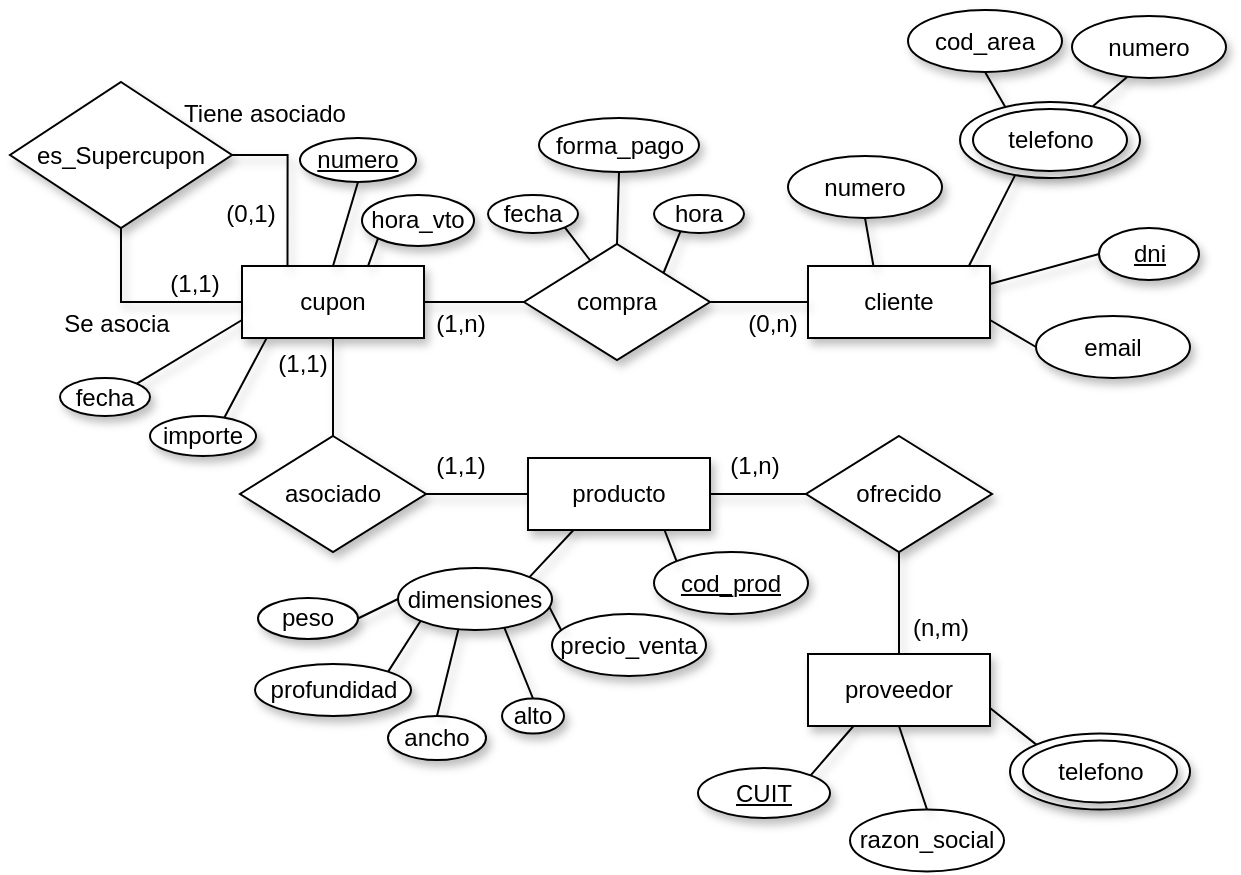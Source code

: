<mxfile version="27.1.4">
  <diagram name="Página-1" id="NsbY3Jozb2LcnTB6moKm">
    <mxGraphModel dx="1650" dy="497" grid="0" gridSize="10" guides="1" tooltips="1" connect="1" arrows="1" fold="1" page="0" pageScale="1" pageWidth="827" pageHeight="1169" math="0" shadow="0">
      <root>
        <mxCell id="0" />
        <mxCell id="1" parent="0" />
        <mxCell id="DIN5iSnJz-HfGFqmL-08-11" style="edgeStyle=orthogonalEdgeStyle;rounded=0;orthogonalLoop=1;jettySize=auto;html=1;exitX=1;exitY=0.5;exitDx=0;exitDy=0;entryX=0;entryY=0.5;entryDx=0;entryDy=0;endArrow=none;startFill=0;shadow=1;" edge="1" parent="1" source="DIN5iSnJz-HfGFqmL-08-1" target="DIN5iSnJz-HfGFqmL-08-3">
          <mxGeometry relative="1" as="geometry" />
        </mxCell>
        <mxCell id="DIN5iSnJz-HfGFqmL-08-1" value="cupon" style="rounded=0;whiteSpace=wrap;html=1;shadow=1;" vertex="1" parent="1">
          <mxGeometry x="-235" y="217" width="91" height="36" as="geometry" />
        </mxCell>
        <mxCell id="DIN5iSnJz-HfGFqmL-08-2" value="cliente" style="rounded=0;whiteSpace=wrap;html=1;shadow=1;" vertex="1" parent="1">
          <mxGeometry x="48" y="217" width="91" height="36" as="geometry" />
        </mxCell>
        <mxCell id="DIN5iSnJz-HfGFqmL-08-12" value="" style="edgeStyle=orthogonalEdgeStyle;rounded=0;orthogonalLoop=1;jettySize=auto;html=1;endArrow=none;startFill=0;shadow=1;" edge="1" parent="1" source="DIN5iSnJz-HfGFqmL-08-3" target="DIN5iSnJz-HfGFqmL-08-2">
          <mxGeometry relative="1" as="geometry" />
        </mxCell>
        <mxCell id="DIN5iSnJz-HfGFqmL-08-3" value="compra" style="rhombus;whiteSpace=wrap;html=1;shadow=1;" vertex="1" parent="1">
          <mxGeometry x="-94" y="206" width="93" height="58" as="geometry" />
        </mxCell>
        <mxCell id="DIN5iSnJz-HfGFqmL-08-5" style="edgeStyle=orthogonalEdgeStyle;rounded=0;orthogonalLoop=1;jettySize=auto;html=1;entryX=0.25;entryY=0;entryDx=0;entryDy=0;endArrow=none;startFill=0;shadow=1;" edge="1" parent="1" source="DIN5iSnJz-HfGFqmL-08-4" target="DIN5iSnJz-HfGFqmL-08-1">
          <mxGeometry relative="1" as="geometry" />
        </mxCell>
        <mxCell id="DIN5iSnJz-HfGFqmL-08-6" style="edgeStyle=orthogonalEdgeStyle;rounded=0;orthogonalLoop=1;jettySize=auto;html=1;exitX=0.5;exitY=1;exitDx=0;exitDy=0;entryX=0;entryY=0.5;entryDx=0;entryDy=0;endArrow=none;startFill=0;shadow=1;" edge="1" parent="1" source="DIN5iSnJz-HfGFqmL-08-4" target="DIN5iSnJz-HfGFqmL-08-1">
          <mxGeometry relative="1" as="geometry" />
        </mxCell>
        <mxCell id="DIN5iSnJz-HfGFqmL-08-4" value="es_Supercupon" style="rhombus;whiteSpace=wrap;html=1;shadow=1;" vertex="1" parent="1">
          <mxGeometry x="-351" y="125" width="111" height="73" as="geometry" />
        </mxCell>
        <mxCell id="DIN5iSnJz-HfGFqmL-08-7" value="(1,1)" style="text;html=1;align=center;verticalAlign=middle;resizable=0;points=[];autosize=1;strokeColor=none;fillColor=none;shadow=1;" vertex="1" parent="1">
          <mxGeometry x="-281" y="213" width="43" height="26" as="geometry" />
        </mxCell>
        <mxCell id="DIN5iSnJz-HfGFqmL-08-8" value="(0,1)" style="text;html=1;align=center;verticalAlign=middle;resizable=0;points=[];autosize=1;strokeColor=none;fillColor=none;shadow=1;" vertex="1" parent="1">
          <mxGeometry x="-253" y="178" width="43" height="26" as="geometry" />
        </mxCell>
        <mxCell id="DIN5iSnJz-HfGFqmL-08-9" value="Tiene asociado" style="text;html=1;align=center;verticalAlign=middle;resizable=0;points=[];autosize=1;strokeColor=none;fillColor=none;shadow=1;" vertex="1" parent="1">
          <mxGeometry x="-274" y="128" width="99" height="26" as="geometry" />
        </mxCell>
        <mxCell id="DIN5iSnJz-HfGFqmL-08-10" value="Se asocia" style="text;html=1;align=center;verticalAlign=middle;resizable=0;points=[];autosize=1;strokeColor=none;fillColor=none;shadow=1;" vertex="1" parent="1">
          <mxGeometry x="-334" y="233" width="71" height="26" as="geometry" />
        </mxCell>
        <mxCell id="DIN5iSnJz-HfGFqmL-08-13" value="(1,n)" style="text;html=1;align=center;verticalAlign=middle;resizable=0;points=[];autosize=1;strokeColor=none;fillColor=none;shadow=1;" vertex="1" parent="1">
          <mxGeometry x="-148" y="233" width="43" height="26" as="geometry" />
        </mxCell>
        <mxCell id="DIN5iSnJz-HfGFqmL-08-14" value="(0,n)" style="text;html=1;align=center;verticalAlign=middle;resizable=0;points=[];autosize=1;strokeColor=none;fillColor=none;shadow=1;" vertex="1" parent="1">
          <mxGeometry x="8" y="233" width="43" height="26" as="geometry" />
        </mxCell>
        <mxCell id="DIN5iSnJz-HfGFqmL-08-21" style="edgeStyle=orthogonalEdgeStyle;rounded=0;orthogonalLoop=1;jettySize=auto;html=1;endArrow=none;startFill=0;shadow=1;" edge="1" parent="1" source="DIN5iSnJz-HfGFqmL-08-15" target="DIN5iSnJz-HfGFqmL-08-17">
          <mxGeometry relative="1" as="geometry" />
        </mxCell>
        <mxCell id="DIN5iSnJz-HfGFqmL-08-22" value="" style="edgeStyle=orthogonalEdgeStyle;rounded=0;orthogonalLoop=1;jettySize=auto;html=1;endArrow=none;startFill=0;shadow=1;" edge="1" parent="1" source="DIN5iSnJz-HfGFqmL-08-15" target="DIN5iSnJz-HfGFqmL-08-1">
          <mxGeometry relative="1" as="geometry" />
        </mxCell>
        <mxCell id="DIN5iSnJz-HfGFqmL-08-15" value="asociado" style="rhombus;whiteSpace=wrap;html=1;shadow=1;" vertex="1" parent="1">
          <mxGeometry x="-236" y="302" width="93" height="58" as="geometry" />
        </mxCell>
        <mxCell id="DIN5iSnJz-HfGFqmL-08-19" style="edgeStyle=orthogonalEdgeStyle;rounded=0;orthogonalLoop=1;jettySize=auto;html=1;entryX=0.5;entryY=0;entryDx=0;entryDy=0;endArrow=none;startFill=0;shadow=1;" edge="1" parent="1" source="DIN5iSnJz-HfGFqmL-08-16" target="DIN5iSnJz-HfGFqmL-08-18">
          <mxGeometry relative="1" as="geometry" />
        </mxCell>
        <mxCell id="DIN5iSnJz-HfGFqmL-08-16" value="ofrecido" style="rhombus;whiteSpace=wrap;html=1;shadow=1;" vertex="1" parent="1">
          <mxGeometry x="47" y="302" width="93" height="58" as="geometry" />
        </mxCell>
        <mxCell id="DIN5iSnJz-HfGFqmL-08-20" style="edgeStyle=orthogonalEdgeStyle;rounded=0;orthogonalLoop=1;jettySize=auto;html=1;exitX=1;exitY=0.5;exitDx=0;exitDy=0;entryX=0;entryY=0.5;entryDx=0;entryDy=0;endArrow=none;startFill=0;shadow=1;" edge="1" parent="1" source="DIN5iSnJz-HfGFqmL-08-17" target="DIN5iSnJz-HfGFqmL-08-16">
          <mxGeometry relative="1" as="geometry" />
        </mxCell>
        <mxCell id="DIN5iSnJz-HfGFqmL-08-17" value="producto" style="rounded=0;whiteSpace=wrap;html=1;shadow=1;" vertex="1" parent="1">
          <mxGeometry x="-92" y="313" width="91" height="36" as="geometry" />
        </mxCell>
        <mxCell id="DIN5iSnJz-HfGFqmL-08-18" value="proveedor" style="rounded=0;whiteSpace=wrap;html=1;shadow=1;" vertex="1" parent="1">
          <mxGeometry x="48" y="411" width="91" height="36" as="geometry" />
        </mxCell>
        <mxCell id="DIN5iSnJz-HfGFqmL-08-23" value="(1,1)" style="text;html=1;align=center;verticalAlign=middle;resizable=0;points=[];autosize=1;strokeColor=none;fillColor=none;shadow=1;" vertex="1" parent="1">
          <mxGeometry x="-227" y="253" width="43" height="26" as="geometry" />
        </mxCell>
        <mxCell id="DIN5iSnJz-HfGFqmL-08-24" value="(1,1)" style="text;html=1;align=center;verticalAlign=middle;resizable=0;points=[];autosize=1;strokeColor=none;fillColor=none;shadow=1;" vertex="1" parent="1">
          <mxGeometry x="-148" y="304" width="43" height="26" as="geometry" />
        </mxCell>
        <mxCell id="DIN5iSnJz-HfGFqmL-08-25" value="(1,n)" style="text;html=1;align=center;verticalAlign=middle;resizable=0;points=[];autosize=1;strokeColor=none;fillColor=none;shadow=1;" vertex="1" parent="1">
          <mxGeometry x="-1" y="304" width="43" height="26" as="geometry" />
        </mxCell>
        <mxCell id="DIN5iSnJz-HfGFqmL-08-27" value="(n,m)" style="text;html=1;align=center;verticalAlign=middle;resizable=0;points=[];autosize=1;strokeColor=none;fillColor=none;shadow=1;" vertex="1" parent="1">
          <mxGeometry x="91" y="385" width="46" height="26" as="geometry" />
        </mxCell>
        <mxCell id="DIN5iSnJz-HfGFqmL-08-28" value="&lt;u&gt;CUIT&lt;/u&gt;" style="ellipse;whiteSpace=wrap;html=1;shadow=1;" vertex="1" parent="1">
          <mxGeometry x="-7" y="468" width="66" height="25" as="geometry" />
        </mxCell>
        <mxCell id="DIN5iSnJz-HfGFqmL-08-29" value="razon_social" style="ellipse;whiteSpace=wrap;html=1;" vertex="1" parent="1">
          <mxGeometry x="69" y="488.75" width="77" height="31" as="geometry" />
        </mxCell>
        <mxCell id="DIN5iSnJz-HfGFqmL-08-36" value="" style="group;shadow=1;" vertex="1" connectable="0" parent="1">
          <mxGeometry x="149" y="450.75" width="90" height="38" as="geometry" />
        </mxCell>
        <mxCell id="DIN5iSnJz-HfGFqmL-08-33" value="" style="ellipse;whiteSpace=wrap;html=1;shadow=1;" vertex="1" parent="DIN5iSnJz-HfGFqmL-08-36">
          <mxGeometry width="90" height="38" as="geometry" />
        </mxCell>
        <mxCell id="DIN5iSnJz-HfGFqmL-08-34" value="telefono" style="ellipse;whiteSpace=wrap;html=1;shadow=1;" vertex="1" parent="DIN5iSnJz-HfGFqmL-08-36">
          <mxGeometry x="6.5" y="3.5" width="77" height="31" as="geometry" />
        </mxCell>
        <mxCell id="DIN5iSnJz-HfGFqmL-08-38" value="dimensiones" style="ellipse;whiteSpace=wrap;html=1;shadow=1;" vertex="1" parent="1">
          <mxGeometry x="-157" y="368" width="77" height="31" as="geometry" />
        </mxCell>
        <mxCell id="DIN5iSnJz-HfGFqmL-08-39" value="&lt;u&gt;cod_prod&lt;/u&gt;" style="ellipse;whiteSpace=wrap;html=1;shadow=1;" vertex="1" parent="1">
          <mxGeometry x="-29" y="360" width="77" height="31" as="geometry" />
        </mxCell>
        <mxCell id="DIN5iSnJz-HfGFqmL-08-40" value="precio_venta" style="ellipse;whiteSpace=wrap;html=1;shadow=1;" vertex="1" parent="1">
          <mxGeometry x="-80" y="391" width="77" height="31" as="geometry" />
        </mxCell>
        <mxCell id="DIN5iSnJz-HfGFqmL-08-41" value="peso" style="ellipse;whiteSpace=wrap;html=1;shadow=1;" vertex="1" parent="1">
          <mxGeometry x="-227" y="383" width="50" height="20.5" as="geometry" />
        </mxCell>
        <mxCell id="DIN5iSnJz-HfGFqmL-08-42" value="ancho" style="ellipse;whiteSpace=wrap;html=1;shadow=1;" vertex="1" parent="1">
          <mxGeometry x="-162" y="442" width="49" height="22" as="geometry" />
        </mxCell>
        <mxCell id="DIN5iSnJz-HfGFqmL-08-43" value="alto" style="ellipse;whiteSpace=wrap;html=1;shadow=1;" vertex="1" parent="1">
          <mxGeometry x="-105" y="433.25" width="31" height="17.5" as="geometry" />
        </mxCell>
        <mxCell id="DIN5iSnJz-HfGFqmL-08-44" value="profundidad" style="ellipse;whiteSpace=wrap;html=1;shadow=1;" vertex="1" parent="1">
          <mxGeometry x="-228.5" y="416" width="78" height="26" as="geometry" />
        </mxCell>
        <mxCell id="DIN5iSnJz-HfGFqmL-08-46" value="cod_area&lt;span style=&quot;color: rgba(0, 0, 0, 0); font-family: monospace; font-size: 0px; text-align: start; text-wrap-mode: nowrap;&quot;&gt;%3CmxGraphModel%3E%3Croot%3E%3CmxCell%20id%3D%220%22%2F%3E%3CmxCell%20id%3D%221%22%20parent%3D%220%22%2F%3E%3CmxCell%20id%3D%222%22%20value%3D%22razon_social%22%20style%3D%22ellipse%3BwhiteSpace%3Dwrap%3Bhtml%3D1%3B%22%20vertex%3D%221%22%20parent%3D%221%22%3E%3CmxGeometry%20x%3D%2299%22%20y%3D%22522%22%20width%3D%2277%22%20height%3D%2231%22%20as%3D%22geometry%22%2F%3E%3C%2FmxCell%3E%3C%2Froot%3E%3C%2FmxGraphModel%3E&lt;/span&gt;" style="ellipse;whiteSpace=wrap;html=1;shadow=1;" vertex="1" parent="1">
          <mxGeometry x="98" y="89" width="77" height="31" as="geometry" />
        </mxCell>
        <mxCell id="DIN5iSnJz-HfGFqmL-08-47" value="numero" style="ellipse;whiteSpace=wrap;html=1;shadow=1;" vertex="1" parent="1">
          <mxGeometry x="180" y="92" width="77" height="31" as="geometry" />
        </mxCell>
        <mxCell id="DIN5iSnJz-HfGFqmL-08-48" value="" style="group;shadow=1;" vertex="1" connectable="0" parent="1">
          <mxGeometry x="124" y="135" width="90" height="38" as="geometry" />
        </mxCell>
        <mxCell id="DIN5iSnJz-HfGFqmL-08-49" value="" style="ellipse;whiteSpace=wrap;html=1;shadow=1;" vertex="1" parent="DIN5iSnJz-HfGFqmL-08-48">
          <mxGeometry width="90" height="38" as="geometry" />
        </mxCell>
        <mxCell id="DIN5iSnJz-HfGFqmL-08-50" value="telefono" style="ellipse;whiteSpace=wrap;html=1;shadow=1;" vertex="1" parent="DIN5iSnJz-HfGFqmL-08-48">
          <mxGeometry x="6.5" y="3.5" width="77" height="31" as="geometry" />
        </mxCell>
        <mxCell id="DIN5iSnJz-HfGFqmL-08-51" value="numero" style="ellipse;whiteSpace=wrap;html=1;shadow=1;" vertex="1" parent="1">
          <mxGeometry x="38" y="162" width="77" height="31" as="geometry" />
        </mxCell>
        <mxCell id="DIN5iSnJz-HfGFqmL-08-52" value="&lt;u&gt;dni&lt;/u&gt;" style="ellipse;whiteSpace=wrap;html=1;shadow=1;" vertex="1" parent="1">
          <mxGeometry x="193.5" y="198" width="50" height="26" as="geometry" />
        </mxCell>
        <mxCell id="DIN5iSnJz-HfGFqmL-08-53" value="email" style="ellipse;whiteSpace=wrap;html=1;shadow=1;" vertex="1" parent="1">
          <mxGeometry x="162" y="242" width="77" height="31" as="geometry" />
        </mxCell>
        <mxCell id="DIN5iSnJz-HfGFqmL-08-54" value="hora" style="ellipse;whiteSpace=wrap;html=1;shadow=1;" vertex="1" parent="1">
          <mxGeometry x="-29" y="181.5" width="45" height="19" as="geometry" />
        </mxCell>
        <mxCell id="DIN5iSnJz-HfGFqmL-08-55" value="fecha" style="ellipse;whiteSpace=wrap;html=1;shadow=1;" vertex="1" parent="1">
          <mxGeometry x="-112" y="181.5" width="45" height="19" as="geometry" />
        </mxCell>
        <mxCell id="DIN5iSnJz-HfGFqmL-08-56" value="forma_pago" style="ellipse;whiteSpace=wrap;html=1;shadow=1;" vertex="1" parent="1">
          <mxGeometry x="-86.5" y="143" width="80" height="27" as="geometry" />
        </mxCell>
        <mxCell id="DIN5iSnJz-HfGFqmL-08-57" value="&lt;u&gt;numero&lt;/u&gt;" style="ellipse;whiteSpace=wrap;html=1;shadow=1;" vertex="1" parent="1">
          <mxGeometry x="-206" y="153" width="58" height="22" as="geometry" />
        </mxCell>
        <mxCell id="DIN5iSnJz-HfGFqmL-08-58" value="hora_vto" style="ellipse;whiteSpace=wrap;html=1;shadow=1;" vertex="1" parent="1">
          <mxGeometry x="-175" y="181.5" width="56" height="25.5" as="geometry" />
        </mxCell>
        <mxCell id="DIN5iSnJz-HfGFqmL-08-59" value="importe" style="ellipse;whiteSpace=wrap;html=1;shadow=1;" vertex="1" parent="1">
          <mxGeometry x="-281" y="292" width="53" height="20" as="geometry" />
        </mxCell>
        <mxCell id="DIN5iSnJz-HfGFqmL-08-60" value="fecha" style="ellipse;whiteSpace=wrap;html=1;shadow=1;" vertex="1" parent="1">
          <mxGeometry x="-326" y="273" width="45" height="19" as="geometry" />
        </mxCell>
        <mxCell id="DIN5iSnJz-HfGFqmL-08-61" style="edgeStyle=orthogonalEdgeStyle;rounded=0;orthogonalLoop=1;jettySize=auto;html=1;exitX=0.5;exitY=1;exitDx=0;exitDy=0;shadow=1;" edge="1" parent="1" source="DIN5iSnJz-HfGFqmL-08-60" target="DIN5iSnJz-HfGFqmL-08-60">
          <mxGeometry relative="1" as="geometry" />
        </mxCell>
        <mxCell id="DIN5iSnJz-HfGFqmL-08-62" value="" style="endArrow=none;html=1;rounded=0;entryX=0.5;entryY=1;entryDx=0;entryDy=0;exitX=0.5;exitY=0;exitDx=0;exitDy=0;shadow=1;" edge="1" parent="1" source="DIN5iSnJz-HfGFqmL-08-1" target="DIN5iSnJz-HfGFqmL-08-57">
          <mxGeometry width="50" height="50" relative="1" as="geometry">
            <mxPoint x="-200" y="226" as="sourcePoint" />
            <mxPoint x="-150" y="176" as="targetPoint" />
          </mxGeometry>
        </mxCell>
        <mxCell id="DIN5iSnJz-HfGFqmL-08-63" value="" style="endArrow=none;html=1;rounded=0;entryX=0;entryY=1;entryDx=0;entryDy=0;exitX=0.692;exitY=0.005;exitDx=0;exitDy=0;exitPerimeter=0;shadow=1;" edge="1" parent="1" source="DIN5iSnJz-HfGFqmL-08-1" target="DIN5iSnJz-HfGFqmL-08-58">
          <mxGeometry width="50" height="50" relative="1" as="geometry">
            <mxPoint x="-182" y="216" as="sourcePoint" />
            <mxPoint x="-132" y="166" as="targetPoint" />
          </mxGeometry>
        </mxCell>
        <mxCell id="DIN5iSnJz-HfGFqmL-08-64" value="" style="endArrow=none;html=1;rounded=0;entryX=0.136;entryY=0.998;entryDx=0;entryDy=0;entryPerimeter=0;exitX=0.702;exitY=0.036;exitDx=0;exitDy=0;exitPerimeter=0;shadow=1;" edge="1" parent="1" source="DIN5iSnJz-HfGFqmL-08-59" target="DIN5iSnJz-HfGFqmL-08-1">
          <mxGeometry width="50" height="50" relative="1" as="geometry">
            <mxPoint x="-253" y="298" as="sourcePoint" />
            <mxPoint x="-203" y="248" as="targetPoint" />
          </mxGeometry>
        </mxCell>
        <mxCell id="DIN5iSnJz-HfGFqmL-08-65" value="" style="endArrow=none;html=1;rounded=0;exitX=1;exitY=0;exitDx=0;exitDy=0;entryX=0;entryY=0.75;entryDx=0;entryDy=0;shadow=1;" edge="1" parent="1" source="DIN5iSnJz-HfGFqmL-08-60" target="DIN5iSnJz-HfGFqmL-08-1">
          <mxGeometry width="50" height="50" relative="1" as="geometry">
            <mxPoint x="-253" y="298" as="sourcePoint" />
            <mxPoint x="-203" y="248" as="targetPoint" />
          </mxGeometry>
        </mxCell>
        <mxCell id="DIN5iSnJz-HfGFqmL-08-66" value="" style="endArrow=none;html=1;rounded=0;entryX=1;entryY=1;entryDx=0;entryDy=0;exitX=0.355;exitY=0.14;exitDx=0;exitDy=0;exitPerimeter=0;shadow=1;" edge="1" parent="1" source="DIN5iSnJz-HfGFqmL-08-3" target="DIN5iSnJz-HfGFqmL-08-55">
          <mxGeometry width="50" height="50" relative="1" as="geometry">
            <mxPoint x="-70" y="263" as="sourcePoint" />
            <mxPoint x="-20" y="213" as="targetPoint" />
          </mxGeometry>
        </mxCell>
        <mxCell id="DIN5iSnJz-HfGFqmL-08-67" value="" style="endArrow=none;html=1;rounded=0;entryX=0.5;entryY=1;entryDx=0;entryDy=0;exitX=0.5;exitY=0;exitDx=0;exitDy=0;shadow=1;" edge="1" parent="1" source="DIN5iSnJz-HfGFqmL-08-3" target="DIN5iSnJz-HfGFqmL-08-56">
          <mxGeometry width="50" height="50" relative="1" as="geometry">
            <mxPoint x="-96" y="246" as="sourcePoint" />
            <mxPoint x="-46" y="196" as="targetPoint" />
          </mxGeometry>
        </mxCell>
        <mxCell id="DIN5iSnJz-HfGFqmL-08-68" value="" style="endArrow=none;html=1;rounded=0;entryX=0.295;entryY=0.953;entryDx=0;entryDy=0;entryPerimeter=0;exitX=1;exitY=0;exitDx=0;exitDy=0;shadow=1;" edge="1" parent="1" source="DIN5iSnJz-HfGFqmL-08-3" target="DIN5iSnJz-HfGFqmL-08-54">
          <mxGeometry width="50" height="50" relative="1" as="geometry">
            <mxPoint x="-65" y="247" as="sourcePoint" />
            <mxPoint x="-15" y="197" as="targetPoint" />
          </mxGeometry>
        </mxCell>
        <mxCell id="DIN5iSnJz-HfGFqmL-08-69" value="" style="endArrow=none;html=1;rounded=0;entryX=0.5;entryY=1;entryDx=0;entryDy=0;exitX=0.36;exitY=0.007;exitDx=0;exitDy=0;exitPerimeter=0;shadow=1;" edge="1" parent="1" source="DIN5iSnJz-HfGFqmL-08-2" target="DIN5iSnJz-HfGFqmL-08-51">
          <mxGeometry width="50" height="50" relative="1" as="geometry">
            <mxPoint x="89" y="260" as="sourcePoint" />
            <mxPoint x="139" y="210" as="targetPoint" />
          </mxGeometry>
        </mxCell>
        <mxCell id="DIN5iSnJz-HfGFqmL-08-70" value="" style="endArrow=none;html=1;rounded=0;entryX=0.307;entryY=0.959;entryDx=0;entryDy=0;entryPerimeter=0;exitX=0.884;exitY=0.001;exitDx=0;exitDy=0;exitPerimeter=0;shadow=1;" edge="1" parent="1" source="DIN5iSnJz-HfGFqmL-08-2" target="DIN5iSnJz-HfGFqmL-08-49">
          <mxGeometry width="50" height="50" relative="1" as="geometry">
            <mxPoint x="129" y="216" as="sourcePoint" />
            <mxPoint x="175" y="184" as="targetPoint" />
          </mxGeometry>
        </mxCell>
        <mxCell id="DIN5iSnJz-HfGFqmL-08-71" value="" style="endArrow=none;html=1;rounded=0;entryX=0.358;entryY=0.984;entryDx=0;entryDy=0;entryPerimeter=0;exitX=0.738;exitY=0.057;exitDx=0;exitDy=0;exitPerimeter=0;shadow=1;" edge="1" parent="1" source="DIN5iSnJz-HfGFqmL-08-49" target="DIN5iSnJz-HfGFqmL-08-47">
          <mxGeometry width="50" height="50" relative="1" as="geometry">
            <mxPoint x="152" y="182" as="sourcePoint" />
            <mxPoint x="202" y="132" as="targetPoint" />
          </mxGeometry>
        </mxCell>
        <mxCell id="DIN5iSnJz-HfGFqmL-08-72" value="" style="endArrow=none;html=1;rounded=0;entryX=0.5;entryY=1;entryDx=0;entryDy=0;exitX=0.254;exitY=0.075;exitDx=0;exitDy=0;exitPerimeter=0;shadow=1;" edge="1" parent="1" source="DIN5iSnJz-HfGFqmL-08-49" target="DIN5iSnJz-HfGFqmL-08-46">
          <mxGeometry width="50" height="50" relative="1" as="geometry">
            <mxPoint x="152" y="182" as="sourcePoint" />
            <mxPoint x="202" y="132" as="targetPoint" />
          </mxGeometry>
        </mxCell>
        <mxCell id="DIN5iSnJz-HfGFqmL-08-73" value="" style="endArrow=none;html=1;rounded=0;exitX=1;exitY=0.25;exitDx=0;exitDy=0;entryX=0;entryY=0.5;entryDx=0;entryDy=0;shadow=1;" edge="1" parent="1" source="DIN5iSnJz-HfGFqmL-08-2" target="DIN5iSnJz-HfGFqmL-08-52">
          <mxGeometry width="50" height="50" relative="1" as="geometry">
            <mxPoint x="143.5" y="228" as="sourcePoint" />
            <mxPoint x="193.5" y="178" as="targetPoint" />
          </mxGeometry>
        </mxCell>
        <mxCell id="DIN5iSnJz-HfGFqmL-08-74" value="" style="endArrow=none;html=1;rounded=0;exitX=1;exitY=0.75;exitDx=0;exitDy=0;entryX=0;entryY=0.5;entryDx=0;entryDy=0;shadow=1;" edge="1" parent="1" source="DIN5iSnJz-HfGFqmL-08-2" target="DIN5iSnJz-HfGFqmL-08-53">
          <mxGeometry width="50" height="50" relative="1" as="geometry">
            <mxPoint x="152" y="237" as="sourcePoint" />
            <mxPoint x="202" y="187" as="targetPoint" />
          </mxGeometry>
        </mxCell>
        <mxCell id="DIN5iSnJz-HfGFqmL-08-75" value="" style="endArrow=none;html=1;rounded=0;entryX=0;entryY=0.5;entryDx=0;entryDy=0;exitX=1;exitY=0.5;exitDx=0;exitDy=0;shadow=1;" edge="1" parent="1" source="DIN5iSnJz-HfGFqmL-08-41" target="DIN5iSnJz-HfGFqmL-08-38">
          <mxGeometry width="50" height="50" relative="1" as="geometry">
            <mxPoint x="-206" y="459" as="sourcePoint" />
            <mxPoint x="-156" y="409" as="targetPoint" />
          </mxGeometry>
        </mxCell>
        <mxCell id="DIN5iSnJz-HfGFqmL-08-76" value="" style="endArrow=none;html=1;rounded=0;entryX=0;entryY=1;entryDx=0;entryDy=0;exitX=1;exitY=0;exitDx=0;exitDy=0;shadow=1;" edge="1" parent="1" source="DIN5iSnJz-HfGFqmL-08-44" target="DIN5iSnJz-HfGFqmL-08-38">
          <mxGeometry width="50" height="50" relative="1" as="geometry">
            <mxPoint x="-206" y="459" as="sourcePoint" />
            <mxPoint x="-156" y="409" as="targetPoint" />
          </mxGeometry>
        </mxCell>
        <mxCell id="DIN5iSnJz-HfGFqmL-08-77" value="" style="endArrow=none;html=1;rounded=0;entryX=0.393;entryY=0.981;entryDx=0;entryDy=0;entryPerimeter=0;exitX=0.5;exitY=0;exitDx=0;exitDy=0;shadow=1;" edge="1" parent="1" source="DIN5iSnJz-HfGFqmL-08-42" target="DIN5iSnJz-HfGFqmL-08-38">
          <mxGeometry width="50" height="50" relative="1" as="geometry">
            <mxPoint x="-162" y="462" as="sourcePoint" />
            <mxPoint x="-112" y="412" as="targetPoint" />
          </mxGeometry>
        </mxCell>
        <mxCell id="DIN5iSnJz-HfGFqmL-08-78" value="" style="endArrow=none;html=1;rounded=0;entryX=0.691;entryY=0.964;entryDx=0;entryDy=0;entryPerimeter=0;exitX=0.5;exitY=0;exitDx=0;exitDy=0;shadow=1;" edge="1" parent="1" source="DIN5iSnJz-HfGFqmL-08-43" target="DIN5iSnJz-HfGFqmL-08-38">
          <mxGeometry width="50" height="50" relative="1" as="geometry">
            <mxPoint x="-125" y="447" as="sourcePoint" />
            <mxPoint x="-75" y="397" as="targetPoint" />
          </mxGeometry>
        </mxCell>
        <mxCell id="DIN5iSnJz-HfGFqmL-08-79" value="" style="endArrow=none;html=1;rounded=0;entryX=0.984;entryY=0.635;entryDx=0;entryDy=0;entryPerimeter=0;exitX=0.061;exitY=0.267;exitDx=0;exitDy=0;exitPerimeter=0;shadow=1;" edge="1" parent="1" source="DIN5iSnJz-HfGFqmL-08-40" target="DIN5iSnJz-HfGFqmL-08-38">
          <mxGeometry width="50" height="50" relative="1" as="geometry">
            <mxPoint x="-94" y="430" as="sourcePoint" />
            <mxPoint x="-44" y="380" as="targetPoint" />
          </mxGeometry>
        </mxCell>
        <mxCell id="DIN5iSnJz-HfGFqmL-08-80" value="" style="endArrow=none;html=1;rounded=0;exitX=1;exitY=0;exitDx=0;exitDy=0;entryX=0.25;entryY=1;entryDx=0;entryDy=0;shadow=1;" edge="1" parent="1" source="DIN5iSnJz-HfGFqmL-08-38" target="DIN5iSnJz-HfGFqmL-08-17">
          <mxGeometry width="50" height="50" relative="1" as="geometry">
            <mxPoint x="-96" y="405" as="sourcePoint" />
            <mxPoint x="-46" y="355" as="targetPoint" />
          </mxGeometry>
        </mxCell>
        <mxCell id="DIN5iSnJz-HfGFqmL-08-81" value="" style="endArrow=none;html=1;rounded=0;entryX=0.75;entryY=1;entryDx=0;entryDy=0;exitX=0;exitY=0;exitDx=0;exitDy=0;shadow=1;" edge="1" parent="1" source="DIN5iSnJz-HfGFqmL-08-39" target="DIN5iSnJz-HfGFqmL-08-17">
          <mxGeometry width="50" height="50" relative="1" as="geometry">
            <mxPoint x="-40" y="394" as="sourcePoint" />
            <mxPoint x="10" y="344" as="targetPoint" />
          </mxGeometry>
        </mxCell>
        <mxCell id="DIN5iSnJz-HfGFqmL-08-82" value="" style="endArrow=none;html=1;rounded=0;entryX=0.25;entryY=1;entryDx=0;entryDy=0;exitX=1;exitY=0;exitDx=0;exitDy=0;shadow=1;" edge="1" parent="1" source="DIN5iSnJz-HfGFqmL-08-28" target="DIN5iSnJz-HfGFqmL-08-18">
          <mxGeometry width="50" height="50" relative="1" as="geometry">
            <mxPoint x="94" y="470" as="sourcePoint" />
            <mxPoint x="144" y="420" as="targetPoint" />
          </mxGeometry>
        </mxCell>
        <mxCell id="DIN5iSnJz-HfGFqmL-08-83" value="" style="endArrow=none;html=1;rounded=0;exitX=0.5;exitY=0;exitDx=0;exitDy=0;entryX=0.5;entryY=1;entryDx=0;entryDy=0;shadow=1;" edge="1" parent="1" source="DIN5iSnJz-HfGFqmL-08-29" target="DIN5iSnJz-HfGFqmL-08-18">
          <mxGeometry width="50" height="50" relative="1" as="geometry">
            <mxPoint x="94" y="470" as="sourcePoint" />
            <mxPoint x="144" y="420" as="targetPoint" />
          </mxGeometry>
        </mxCell>
        <mxCell id="DIN5iSnJz-HfGFqmL-08-84" value="" style="endArrow=none;html=1;rounded=0;exitX=0;exitY=0;exitDx=0;exitDy=0;entryX=1;entryY=0.75;entryDx=0;entryDy=0;shadow=1;" edge="1" parent="1" source="DIN5iSnJz-HfGFqmL-08-33" target="DIN5iSnJz-HfGFqmL-08-18">
          <mxGeometry width="50" height="50" relative="1" as="geometry">
            <mxPoint x="94" y="470" as="sourcePoint" />
            <mxPoint x="144" y="420" as="targetPoint" />
          </mxGeometry>
        </mxCell>
      </root>
    </mxGraphModel>
  </diagram>
</mxfile>
